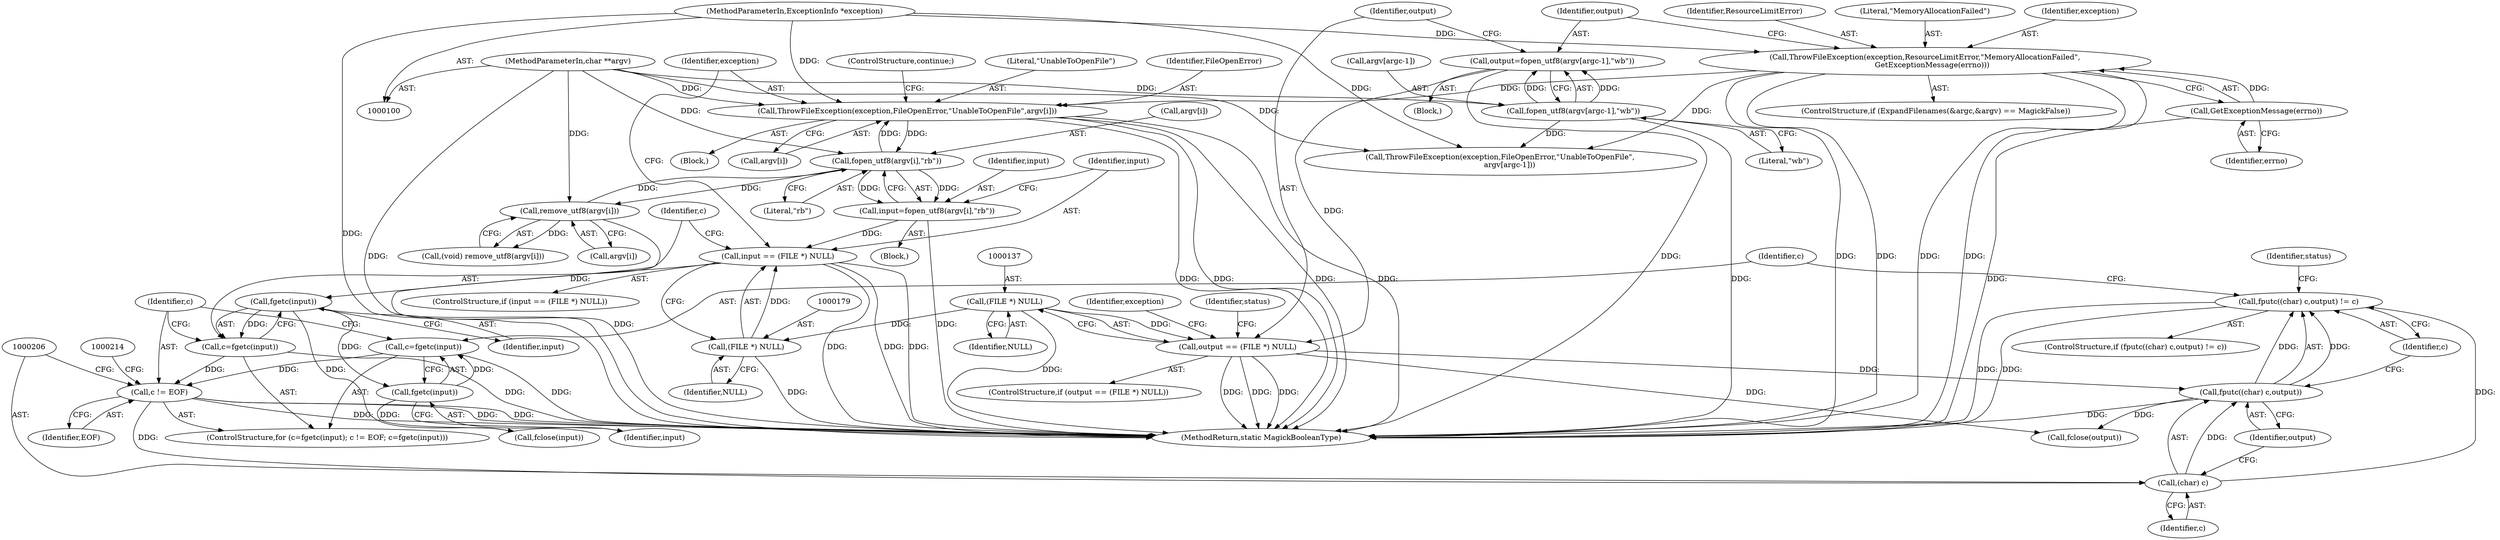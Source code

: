 digraph "0_ImageMagick_933e96f01a8c889c7bf5ffd30020e86a02a046e7@API" {
"1000203" [label="(Call,fputc((char) c,output) != c)"];
"1000204" [label="(Call,fputc((char) c,output))"];
"1000205" [label="(Call,(char) c)"];
"1000195" [label="(Call,c != EOF)"];
"1000198" [label="(Call,c=fgetc(input))"];
"1000200" [label="(Call,fgetc(input))"];
"1000193" [label="(Call,fgetc(input))"];
"1000176" [label="(Call,input == (FILE *) NULL)"];
"1000168" [label="(Call,input=fopen_utf8(argv[i],\"rb\"))"];
"1000170" [label="(Call,fopen_utf8(argv[i],\"rb\"))"];
"1000182" [label="(Call,ThrowFileException(exception,FileOpenError,\"UnableToOpenFile\",argv[i]))"];
"1000118" [label="(Call,ThrowFileException(exception,ResourceLimitError,\"MemoryAllocationFailed\",\n      GetExceptionMessage(errno)))"];
"1000103" [label="(MethodParameterIn,ExceptionInfo *exception)"];
"1000122" [label="(Call,GetExceptionMessage(errno))"];
"1000102" [label="(MethodParameterIn,char **argv)"];
"1000219" [label="(Call,remove_utf8(argv[i]))"];
"1000178" [label="(Call,(FILE *) NULL)"];
"1000136" [label="(Call,(FILE *) NULL)"];
"1000191" [label="(Call,c=fgetc(input))"];
"1000134" [label="(Call,output == (FILE *) NULL)"];
"1000124" [label="(Call,output=fopen_utf8(argv[argc-1],\"wb\"))"];
"1000126" [label="(Call,fopen_utf8(argv[argc-1],\"wb\"))"];
"1000121" [label="(Literal,\"MemoryAllocationFailed\")"];
"1000193" [label="(Call,fgetc(input))"];
"1000138" [label="(Identifier,NULL)"];
"1000195" [label="(Call,c != EOF)"];
"1000204" [label="(Call,fputc((char) c,output))"];
"1000208" [label="(Identifier,output)"];
"1000104" [label="(Block,)"];
"1000110" [label="(ControlStructure,if (ExpandFilenames(&argc,&argv) == MagickFalse))"];
"1000126" [label="(Call,fopen_utf8(argv[argc-1],\"wb\"))"];
"1000185" [label="(Literal,\"UnableToOpenFile\")"];
"1000211" [label="(Identifier,status)"];
"1000124" [label="(Call,output=fopen_utf8(argv[argc-1],\"wb\"))"];
"1000225" [label="(Call,fclose(output))"];
"1000183" [label="(Identifier,exception)"];
"1000178" [label="(Call,(FILE *) NULL)"];
"1000201" [label="(Identifier,input)"];
"1000177" [label="(Identifier,input)"];
"1000132" [label="(Literal,\"wb\")"];
"1000103" [label="(MethodParameterIn,ExceptionInfo *exception)"];
"1000168" [label="(Call,input=fopen_utf8(argv[i],\"rb\"))"];
"1000140" [label="(Call,ThrowFileException(exception,FileOpenError,\"UnableToOpenFile\",\n        argv[argc-1]))"];
"1000180" [label="(Identifier,NULL)"];
"1000196" [label="(Identifier,c)"];
"1000171" [label="(Call,argv[i])"];
"1000202" [label="(ControlStructure,if (fputc((char) c,output) != c))"];
"1000169" [label="(Identifier,input)"];
"1000194" [label="(Identifier,input)"];
"1000175" [label="(ControlStructure,if (input == (FILE *) NULL))"];
"1000219" [label="(Call,remove_utf8(argv[i]))"];
"1000198" [label="(Call,c=fgetc(input))"];
"1000215" [label="(Call,fclose(input))"];
"1000176" [label="(Call,input == (FILE *) NULL)"];
"1000122" [label="(Call,GetExceptionMessage(errno))"];
"1000220" [label="(Call,argv[i])"];
"1000118" [label="(Call,ThrowFileException(exception,ResourceLimitError,\"MemoryAllocationFailed\",\n      GetExceptionMessage(errno)))"];
"1000199" [label="(Identifier,c)"];
"1000205" [label="(Call,(char) c)"];
"1000135" [label="(Identifier,output)"];
"1000209" [label="(Identifier,c)"];
"1000200" [label="(Call,fgetc(input))"];
"1000102" [label="(MethodParameterIn,char **argv)"];
"1000174" [label="(Literal,\"rb\")"];
"1000136" [label="(Call,(FILE *) NULL)"];
"1000133" [label="(ControlStructure,if (output == (FILE *) NULL))"];
"1000197" [label="(Identifier,EOF)"];
"1000181" [label="(Block,)"];
"1000119" [label="(Identifier,exception)"];
"1000184" [label="(Identifier,FileOpenError)"];
"1000120" [label="(Identifier,ResourceLimitError)"];
"1000229" [label="(MethodReturn,static MagickBooleanType)"];
"1000217" [label="(Call,(void) remove_utf8(argv[i]))"];
"1000127" [label="(Call,argv[argc-1])"];
"1000182" [label="(Call,ThrowFileException(exception,FileOpenError,\"UnableToOpenFile\",argv[i]))"];
"1000203" [label="(Call,fputc((char) c,output) != c)"];
"1000123" [label="(Identifier,errno)"];
"1000141" [label="(Identifier,exception)"];
"1000167" [label="(Block,)"];
"1000152" [label="(Identifier,status)"];
"1000189" [label="(ControlStructure,continue;)"];
"1000191" [label="(Call,c=fgetc(input))"];
"1000125" [label="(Identifier,output)"];
"1000170" [label="(Call,fopen_utf8(argv[i],\"rb\"))"];
"1000186" [label="(Call,argv[i])"];
"1000190" [label="(ControlStructure,for (c=fgetc(input); c != EOF; c=fgetc(input)))"];
"1000192" [label="(Identifier,c)"];
"1000207" [label="(Identifier,c)"];
"1000134" [label="(Call,output == (FILE *) NULL)"];
"1000203" -> "1000202"  [label="AST: "];
"1000203" -> "1000209"  [label="CFG: "];
"1000204" -> "1000203"  [label="AST: "];
"1000209" -> "1000203"  [label="AST: "];
"1000211" -> "1000203"  [label="CFG: "];
"1000199" -> "1000203"  [label="CFG: "];
"1000203" -> "1000229"  [label="DDG: "];
"1000203" -> "1000229"  [label="DDG: "];
"1000204" -> "1000203"  [label="DDG: "];
"1000204" -> "1000203"  [label="DDG: "];
"1000205" -> "1000203"  [label="DDG: "];
"1000204" -> "1000208"  [label="CFG: "];
"1000205" -> "1000204"  [label="AST: "];
"1000208" -> "1000204"  [label="AST: "];
"1000209" -> "1000204"  [label="CFG: "];
"1000204" -> "1000229"  [label="DDG: "];
"1000205" -> "1000204"  [label="DDG: "];
"1000134" -> "1000204"  [label="DDG: "];
"1000204" -> "1000225"  [label="DDG: "];
"1000205" -> "1000207"  [label="CFG: "];
"1000206" -> "1000205"  [label="AST: "];
"1000207" -> "1000205"  [label="AST: "];
"1000208" -> "1000205"  [label="CFG: "];
"1000195" -> "1000205"  [label="DDG: "];
"1000195" -> "1000190"  [label="AST: "];
"1000195" -> "1000197"  [label="CFG: "];
"1000196" -> "1000195"  [label="AST: "];
"1000197" -> "1000195"  [label="AST: "];
"1000206" -> "1000195"  [label="CFG: "];
"1000214" -> "1000195"  [label="CFG: "];
"1000195" -> "1000229"  [label="DDG: "];
"1000195" -> "1000229"  [label="DDG: "];
"1000195" -> "1000229"  [label="DDG: "];
"1000198" -> "1000195"  [label="DDG: "];
"1000191" -> "1000195"  [label="DDG: "];
"1000198" -> "1000190"  [label="AST: "];
"1000198" -> "1000200"  [label="CFG: "];
"1000199" -> "1000198"  [label="AST: "];
"1000200" -> "1000198"  [label="AST: "];
"1000196" -> "1000198"  [label="CFG: "];
"1000198" -> "1000229"  [label="DDG: "];
"1000200" -> "1000198"  [label="DDG: "];
"1000200" -> "1000201"  [label="CFG: "];
"1000201" -> "1000200"  [label="AST: "];
"1000193" -> "1000200"  [label="DDG: "];
"1000200" -> "1000215"  [label="DDG: "];
"1000193" -> "1000191"  [label="AST: "];
"1000193" -> "1000194"  [label="CFG: "];
"1000194" -> "1000193"  [label="AST: "];
"1000191" -> "1000193"  [label="CFG: "];
"1000193" -> "1000191"  [label="DDG: "];
"1000176" -> "1000193"  [label="DDG: "];
"1000193" -> "1000215"  [label="DDG: "];
"1000176" -> "1000175"  [label="AST: "];
"1000176" -> "1000178"  [label="CFG: "];
"1000177" -> "1000176"  [label="AST: "];
"1000178" -> "1000176"  [label="AST: "];
"1000183" -> "1000176"  [label="CFG: "];
"1000192" -> "1000176"  [label="CFG: "];
"1000176" -> "1000229"  [label="DDG: "];
"1000176" -> "1000229"  [label="DDG: "];
"1000176" -> "1000229"  [label="DDG: "];
"1000168" -> "1000176"  [label="DDG: "];
"1000178" -> "1000176"  [label="DDG: "];
"1000168" -> "1000167"  [label="AST: "];
"1000168" -> "1000170"  [label="CFG: "];
"1000169" -> "1000168"  [label="AST: "];
"1000170" -> "1000168"  [label="AST: "];
"1000177" -> "1000168"  [label="CFG: "];
"1000168" -> "1000229"  [label="DDG: "];
"1000170" -> "1000168"  [label="DDG: "];
"1000170" -> "1000168"  [label="DDG: "];
"1000170" -> "1000174"  [label="CFG: "];
"1000171" -> "1000170"  [label="AST: "];
"1000174" -> "1000170"  [label="AST: "];
"1000182" -> "1000170"  [label="DDG: "];
"1000219" -> "1000170"  [label="DDG: "];
"1000102" -> "1000170"  [label="DDG: "];
"1000170" -> "1000182"  [label="DDG: "];
"1000170" -> "1000219"  [label="DDG: "];
"1000182" -> "1000181"  [label="AST: "];
"1000182" -> "1000186"  [label="CFG: "];
"1000183" -> "1000182"  [label="AST: "];
"1000184" -> "1000182"  [label="AST: "];
"1000185" -> "1000182"  [label="AST: "];
"1000186" -> "1000182"  [label="AST: "];
"1000189" -> "1000182"  [label="CFG: "];
"1000182" -> "1000229"  [label="DDG: "];
"1000182" -> "1000229"  [label="DDG: "];
"1000182" -> "1000229"  [label="DDG: "];
"1000182" -> "1000229"  [label="DDG: "];
"1000118" -> "1000182"  [label="DDG: "];
"1000103" -> "1000182"  [label="DDG: "];
"1000102" -> "1000182"  [label="DDG: "];
"1000118" -> "1000110"  [label="AST: "];
"1000118" -> "1000122"  [label="CFG: "];
"1000119" -> "1000118"  [label="AST: "];
"1000120" -> "1000118"  [label="AST: "];
"1000121" -> "1000118"  [label="AST: "];
"1000122" -> "1000118"  [label="AST: "];
"1000125" -> "1000118"  [label="CFG: "];
"1000118" -> "1000229"  [label="DDG: "];
"1000118" -> "1000229"  [label="DDG: "];
"1000118" -> "1000229"  [label="DDG: "];
"1000118" -> "1000229"  [label="DDG: "];
"1000103" -> "1000118"  [label="DDG: "];
"1000122" -> "1000118"  [label="DDG: "];
"1000118" -> "1000140"  [label="DDG: "];
"1000103" -> "1000100"  [label="AST: "];
"1000103" -> "1000229"  [label="DDG: "];
"1000103" -> "1000140"  [label="DDG: "];
"1000122" -> "1000123"  [label="CFG: "];
"1000123" -> "1000122"  [label="AST: "];
"1000122" -> "1000229"  [label="DDG: "];
"1000102" -> "1000100"  [label="AST: "];
"1000102" -> "1000229"  [label="DDG: "];
"1000102" -> "1000126"  [label="DDG: "];
"1000102" -> "1000140"  [label="DDG: "];
"1000102" -> "1000219"  [label="DDG: "];
"1000219" -> "1000217"  [label="AST: "];
"1000219" -> "1000220"  [label="CFG: "];
"1000220" -> "1000219"  [label="AST: "];
"1000217" -> "1000219"  [label="CFG: "];
"1000219" -> "1000229"  [label="DDG: "];
"1000219" -> "1000217"  [label="DDG: "];
"1000178" -> "1000180"  [label="CFG: "];
"1000179" -> "1000178"  [label="AST: "];
"1000180" -> "1000178"  [label="AST: "];
"1000178" -> "1000229"  [label="DDG: "];
"1000136" -> "1000178"  [label="DDG: "];
"1000136" -> "1000134"  [label="AST: "];
"1000136" -> "1000138"  [label="CFG: "];
"1000137" -> "1000136"  [label="AST: "];
"1000138" -> "1000136"  [label="AST: "];
"1000134" -> "1000136"  [label="CFG: "];
"1000136" -> "1000229"  [label="DDG: "];
"1000136" -> "1000134"  [label="DDG: "];
"1000191" -> "1000190"  [label="AST: "];
"1000192" -> "1000191"  [label="AST: "];
"1000196" -> "1000191"  [label="CFG: "];
"1000191" -> "1000229"  [label="DDG: "];
"1000134" -> "1000133"  [label="AST: "];
"1000135" -> "1000134"  [label="AST: "];
"1000141" -> "1000134"  [label="CFG: "];
"1000152" -> "1000134"  [label="CFG: "];
"1000134" -> "1000229"  [label="DDG: "];
"1000134" -> "1000229"  [label="DDG: "];
"1000134" -> "1000229"  [label="DDG: "];
"1000124" -> "1000134"  [label="DDG: "];
"1000134" -> "1000225"  [label="DDG: "];
"1000124" -> "1000104"  [label="AST: "];
"1000124" -> "1000126"  [label="CFG: "];
"1000125" -> "1000124"  [label="AST: "];
"1000126" -> "1000124"  [label="AST: "];
"1000135" -> "1000124"  [label="CFG: "];
"1000124" -> "1000229"  [label="DDG: "];
"1000126" -> "1000124"  [label="DDG: "];
"1000126" -> "1000124"  [label="DDG: "];
"1000126" -> "1000132"  [label="CFG: "];
"1000127" -> "1000126"  [label="AST: "];
"1000132" -> "1000126"  [label="AST: "];
"1000126" -> "1000229"  [label="DDG: "];
"1000126" -> "1000140"  [label="DDG: "];
}

